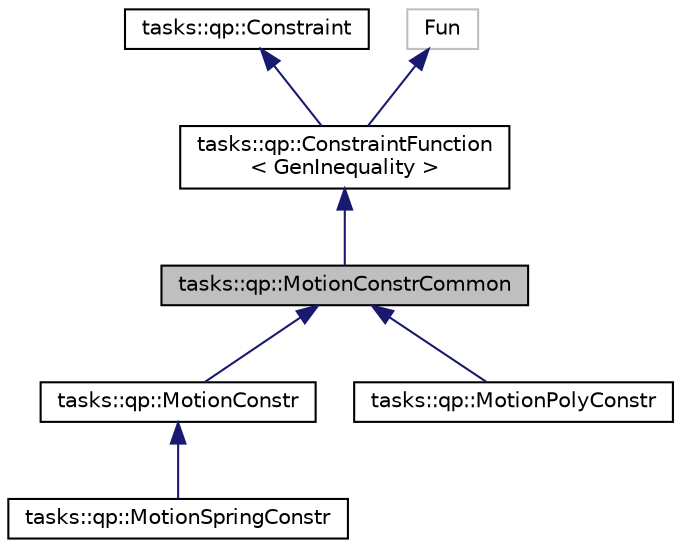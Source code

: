 digraph "tasks::qp::MotionConstrCommon"
{
  edge [fontname="Helvetica",fontsize="10",labelfontname="Helvetica",labelfontsize="10"];
  node [fontname="Helvetica",fontsize="10",shape=record];
  Node0 [label="tasks::qp::MotionConstrCommon",height=0.2,width=0.4,color="black", fillcolor="grey75", style="filled", fontcolor="black"];
  Node1 -> Node0 [dir="back",color="midnightblue",fontsize="10",style="solid",fontname="Helvetica"];
  Node1 [label="tasks::qp::ConstraintFunction\l\< GenInequality \>",height=0.2,width=0.4,color="black", fillcolor="white", style="filled",URL="$classtasks_1_1qp_1_1ConstraintFunction.html"];
  Node2 -> Node1 [dir="back",color="midnightblue",fontsize="10",style="solid",fontname="Helvetica"];
  Node2 [label="tasks::qp::Constraint",height=0.2,width=0.4,color="black", fillcolor="white", style="filled",URL="$classtasks_1_1qp_1_1Constraint.html"];
  Node3 -> Node1 [dir="back",color="midnightblue",fontsize="10",style="solid",fontname="Helvetica"];
  Node3 [label="Fun",height=0.2,width=0.4,color="grey75", fillcolor="white", style="filled"];
  Node0 -> Node4 [dir="back",color="midnightblue",fontsize="10",style="solid",fontname="Helvetica"];
  Node4 [label="tasks::qp::MotionConstr",height=0.2,width=0.4,color="black", fillcolor="white", style="filled",URL="$classtasks_1_1qp_1_1MotionConstr.html"];
  Node4 -> Node5 [dir="back",color="midnightblue",fontsize="10",style="solid",fontname="Helvetica"];
  Node5 [label="tasks::qp::MotionSpringConstr",height=0.2,width=0.4,color="black", fillcolor="white", style="filled",URL="$classtasks_1_1qp_1_1MotionSpringConstr.html"];
  Node0 -> Node6 [dir="back",color="midnightblue",fontsize="10",style="solid",fontname="Helvetica"];
  Node6 [label="tasks::qp::MotionPolyConstr",height=0.2,width=0.4,color="black", fillcolor="white", style="filled",URL="$classtasks_1_1qp_1_1MotionPolyConstr.html",tooltip="Use polynome in function of q to compute torque limits. BEWARE: Only work with 1 dof/param joint..."];
}
